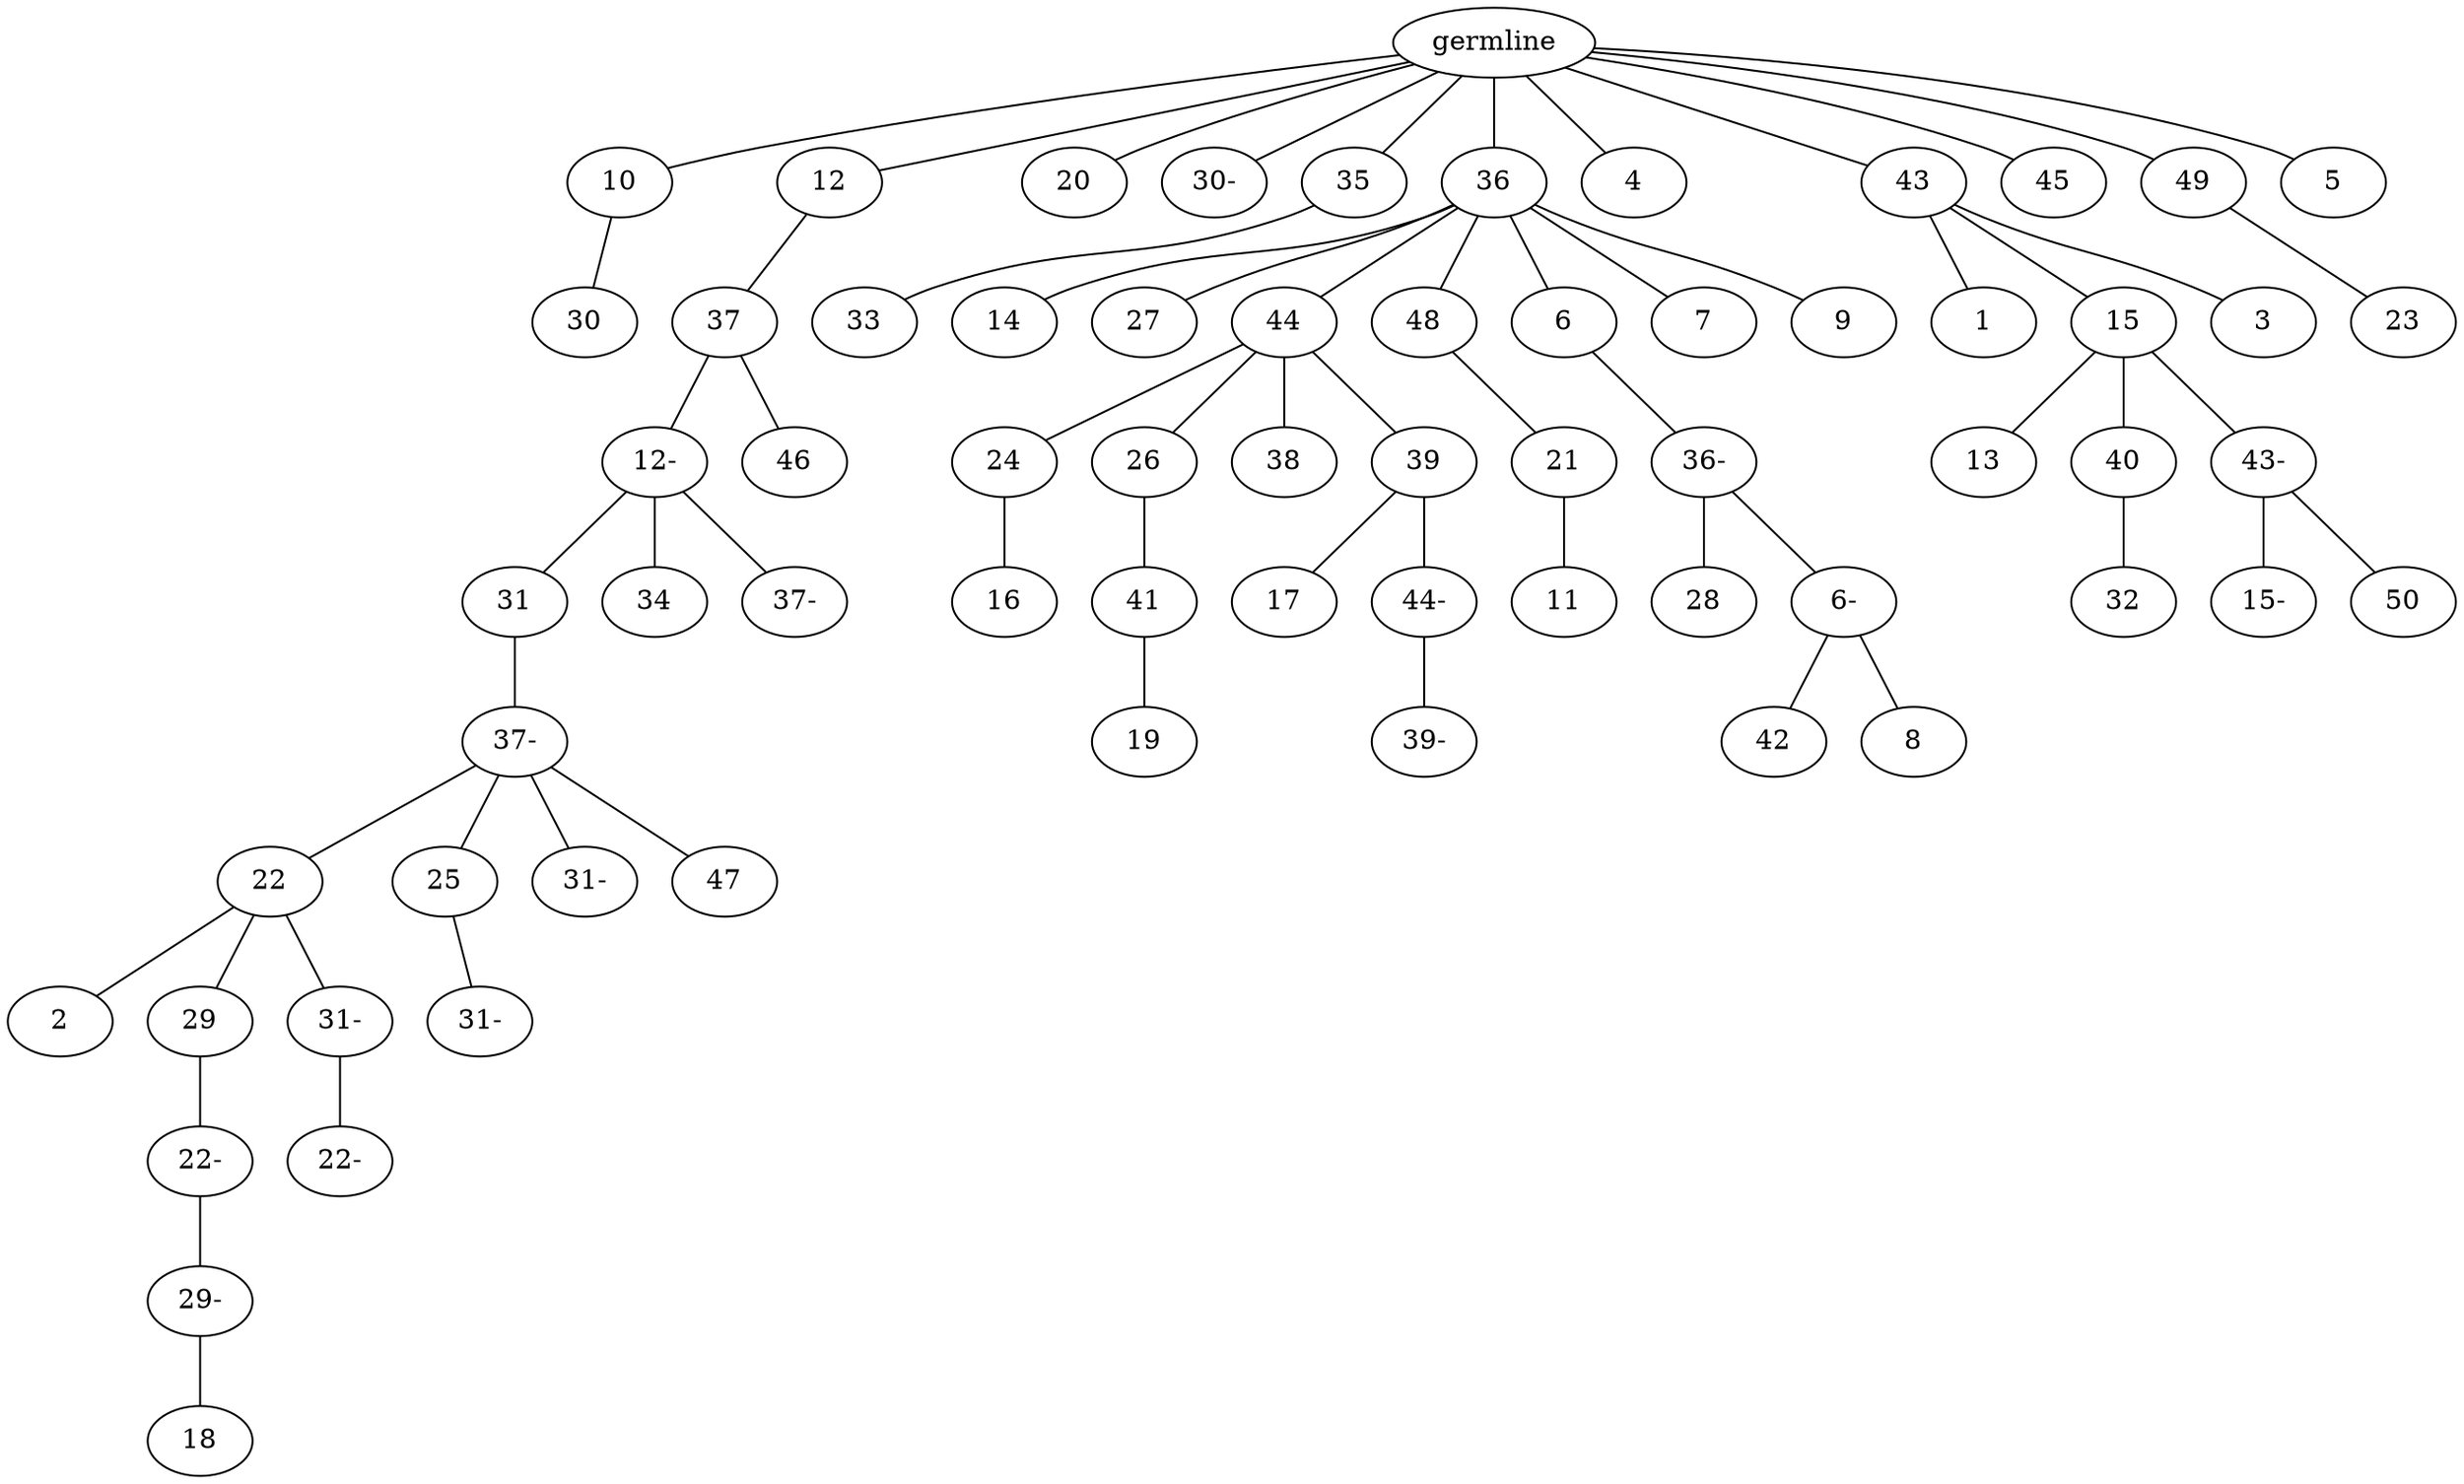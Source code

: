 graph tree {
    "139792270634000" [label="germline"];
    "139792264617456" [label="10"];
    "139792264614768" [label="30"];
    "139792264614048" [label="12"];
    "139792266816288" [label="37"];
    "139792266815520" [label="12-"];
    "139792266817008" [label="31"];
    "139792266814896" [label="37-"];
    "139792266817248" [label="22"];
    "139792266815760" [label="2"];
    "139792266815328" [label="29"];
    "139792266814560" [label="22-"];
    "139792266816432" [label="29-"];
    "139792266815904" [label="18"];
    "139792266816096" [label="31-"];
    "139792266816576" [label="22-"];
    "139792266814416" [label="25"];
    "139792266813648" [label="31-"];
    "139792266815712" [label="31-"];
    "139792279394576" [label="47"];
    "139792266816048" [label="34"];
    "139792266816816" [label="37-"];
    "139792266814176" [label="46"];
    "139792272047264" [label="20"];
    "139792264617504" [label="30-"];
    "139792266815088" [label="35"];
    "139792255044624" [label="33"];
    "139792266816480" [label="36"];
    "139792279395104" [label="14"];
    "139792279394144" [label="27"];
    "139792279392800" [label="44"];
    "139792279396160" [label="24"];
    "139792279392752" [label="16"];
    "139792279392560" [label="26"];
    "139792279392944" [label="41"];
    "139792279394960" [label="19"];
    "139792279393328" [label="38"];
    "139792279395824" [label="39"];
    "139792279395536" [label="17"];
    "139792279395344" [label="44-"];
    "139792279393616" [label="39-"];
    "139792279394768" [label="48"];
    "139792279395872" [label="21"];
    "139792279394864" [label="11"];
    "139792279394480" [label="6"];
    "139792279394912" [label="36-"];
    "139792279394816" [label="28"];
    "139792279393856" [label="6-"];
    "139792279395968" [label="42"];
    "139792279395200" [label="8"];
    "139792279393424" [label="7"];
    "139792279393088" [label="9"];
    "139792272046784" [label="4"];
    "139792266815424" [label="43"];
    "139792272046640" [label="1"];
    "139792272045392" [label="15"];
    "139792272045920" [label="13"];
    "139792272047216" [label="40"];
    "139792272046688" [label="32"];
    "139792272047312" [label="43-"];
    "139792272047552" [label="15-"];
    "139792272047744" [label="50"];
    "139792272047408" [label="3"];
    "139792279393712" [label="45"];
    "139792272047984" [label="49"];
    "139792272045008" [label="23"];
    "139792272044528" [label="5"];
    "139792270634000" -- "139792264617456";
    "139792270634000" -- "139792264614048";
    "139792270634000" -- "139792272047264";
    "139792270634000" -- "139792264617504";
    "139792270634000" -- "139792266815088";
    "139792270634000" -- "139792266816480";
    "139792270634000" -- "139792272046784";
    "139792270634000" -- "139792266815424";
    "139792270634000" -- "139792279393712";
    "139792270634000" -- "139792272047984";
    "139792270634000" -- "139792272044528";
    "139792264617456" -- "139792264614768";
    "139792264614048" -- "139792266816288";
    "139792266816288" -- "139792266815520";
    "139792266816288" -- "139792266814176";
    "139792266815520" -- "139792266817008";
    "139792266815520" -- "139792266816048";
    "139792266815520" -- "139792266816816";
    "139792266817008" -- "139792266814896";
    "139792266814896" -- "139792266817248";
    "139792266814896" -- "139792266814416";
    "139792266814896" -- "139792266815712";
    "139792266814896" -- "139792279394576";
    "139792266817248" -- "139792266815760";
    "139792266817248" -- "139792266815328";
    "139792266817248" -- "139792266816096";
    "139792266815328" -- "139792266814560";
    "139792266814560" -- "139792266816432";
    "139792266816432" -- "139792266815904";
    "139792266816096" -- "139792266816576";
    "139792266814416" -- "139792266813648";
    "139792266815088" -- "139792255044624";
    "139792266816480" -- "139792279395104";
    "139792266816480" -- "139792279394144";
    "139792266816480" -- "139792279392800";
    "139792266816480" -- "139792279394768";
    "139792266816480" -- "139792279394480";
    "139792266816480" -- "139792279393424";
    "139792266816480" -- "139792279393088";
    "139792279392800" -- "139792279396160";
    "139792279392800" -- "139792279392560";
    "139792279392800" -- "139792279393328";
    "139792279392800" -- "139792279395824";
    "139792279396160" -- "139792279392752";
    "139792279392560" -- "139792279392944";
    "139792279392944" -- "139792279394960";
    "139792279395824" -- "139792279395536";
    "139792279395824" -- "139792279395344";
    "139792279395344" -- "139792279393616";
    "139792279394768" -- "139792279395872";
    "139792279395872" -- "139792279394864";
    "139792279394480" -- "139792279394912";
    "139792279394912" -- "139792279394816";
    "139792279394912" -- "139792279393856";
    "139792279393856" -- "139792279395968";
    "139792279393856" -- "139792279395200";
    "139792266815424" -- "139792272046640";
    "139792266815424" -- "139792272045392";
    "139792266815424" -- "139792272047408";
    "139792272045392" -- "139792272045920";
    "139792272045392" -- "139792272047216";
    "139792272045392" -- "139792272047312";
    "139792272047216" -- "139792272046688";
    "139792272047312" -- "139792272047552";
    "139792272047312" -- "139792272047744";
    "139792272047984" -- "139792272045008";
}

